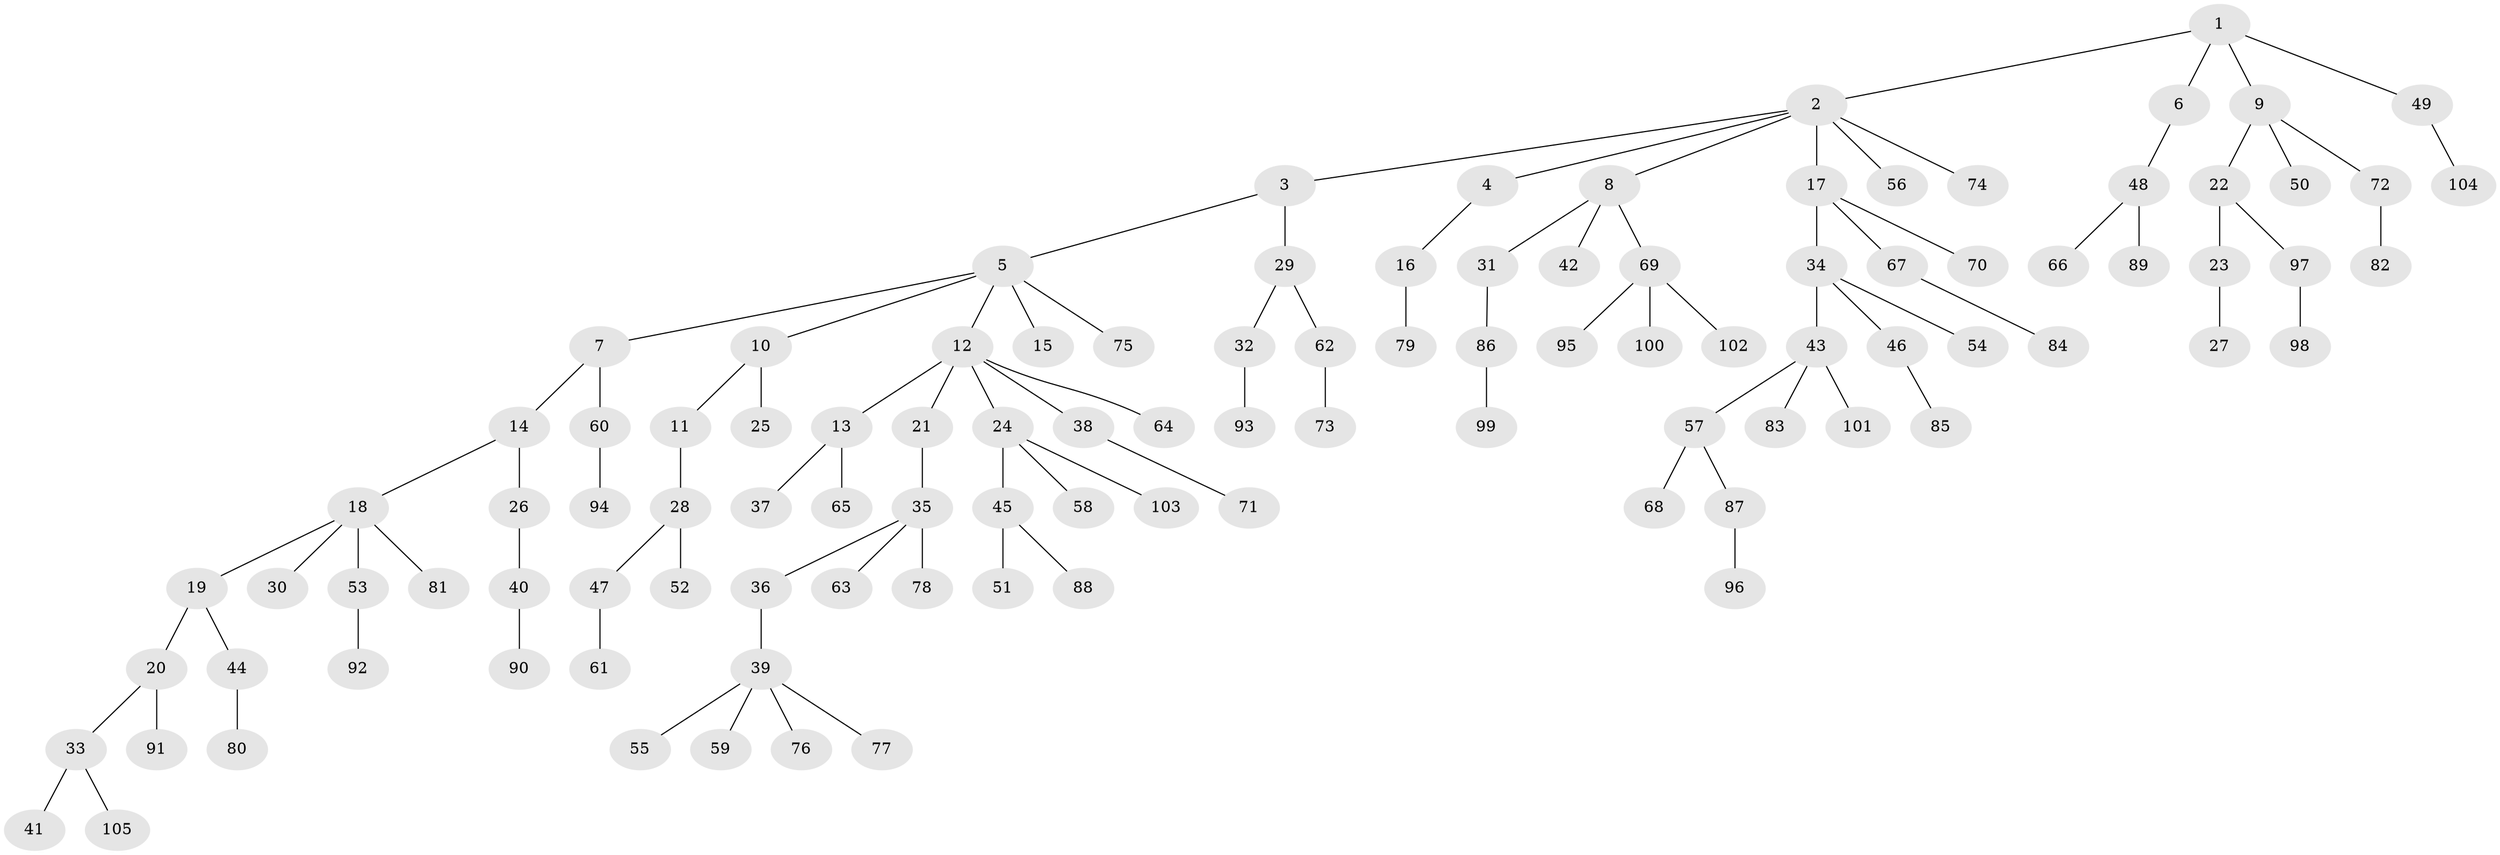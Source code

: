 // Generated by graph-tools (version 1.1) at 2025/26/03/09/25 03:26:24]
// undirected, 105 vertices, 104 edges
graph export_dot {
graph [start="1"]
  node [color=gray90,style=filled];
  1;
  2;
  3;
  4;
  5;
  6;
  7;
  8;
  9;
  10;
  11;
  12;
  13;
  14;
  15;
  16;
  17;
  18;
  19;
  20;
  21;
  22;
  23;
  24;
  25;
  26;
  27;
  28;
  29;
  30;
  31;
  32;
  33;
  34;
  35;
  36;
  37;
  38;
  39;
  40;
  41;
  42;
  43;
  44;
  45;
  46;
  47;
  48;
  49;
  50;
  51;
  52;
  53;
  54;
  55;
  56;
  57;
  58;
  59;
  60;
  61;
  62;
  63;
  64;
  65;
  66;
  67;
  68;
  69;
  70;
  71;
  72;
  73;
  74;
  75;
  76;
  77;
  78;
  79;
  80;
  81;
  82;
  83;
  84;
  85;
  86;
  87;
  88;
  89;
  90;
  91;
  92;
  93;
  94;
  95;
  96;
  97;
  98;
  99;
  100;
  101;
  102;
  103;
  104;
  105;
  1 -- 2;
  1 -- 6;
  1 -- 9;
  1 -- 49;
  2 -- 3;
  2 -- 4;
  2 -- 8;
  2 -- 17;
  2 -- 56;
  2 -- 74;
  3 -- 5;
  3 -- 29;
  4 -- 16;
  5 -- 7;
  5 -- 10;
  5 -- 12;
  5 -- 15;
  5 -- 75;
  6 -- 48;
  7 -- 14;
  7 -- 60;
  8 -- 31;
  8 -- 42;
  8 -- 69;
  9 -- 22;
  9 -- 50;
  9 -- 72;
  10 -- 11;
  10 -- 25;
  11 -- 28;
  12 -- 13;
  12 -- 21;
  12 -- 24;
  12 -- 38;
  12 -- 64;
  13 -- 37;
  13 -- 65;
  14 -- 18;
  14 -- 26;
  16 -- 79;
  17 -- 34;
  17 -- 67;
  17 -- 70;
  18 -- 19;
  18 -- 30;
  18 -- 53;
  18 -- 81;
  19 -- 20;
  19 -- 44;
  20 -- 33;
  20 -- 91;
  21 -- 35;
  22 -- 23;
  22 -- 97;
  23 -- 27;
  24 -- 45;
  24 -- 58;
  24 -- 103;
  26 -- 40;
  28 -- 47;
  28 -- 52;
  29 -- 32;
  29 -- 62;
  31 -- 86;
  32 -- 93;
  33 -- 41;
  33 -- 105;
  34 -- 43;
  34 -- 46;
  34 -- 54;
  35 -- 36;
  35 -- 63;
  35 -- 78;
  36 -- 39;
  38 -- 71;
  39 -- 55;
  39 -- 59;
  39 -- 76;
  39 -- 77;
  40 -- 90;
  43 -- 57;
  43 -- 83;
  43 -- 101;
  44 -- 80;
  45 -- 51;
  45 -- 88;
  46 -- 85;
  47 -- 61;
  48 -- 66;
  48 -- 89;
  49 -- 104;
  53 -- 92;
  57 -- 68;
  57 -- 87;
  60 -- 94;
  62 -- 73;
  67 -- 84;
  69 -- 95;
  69 -- 100;
  69 -- 102;
  72 -- 82;
  86 -- 99;
  87 -- 96;
  97 -- 98;
}
